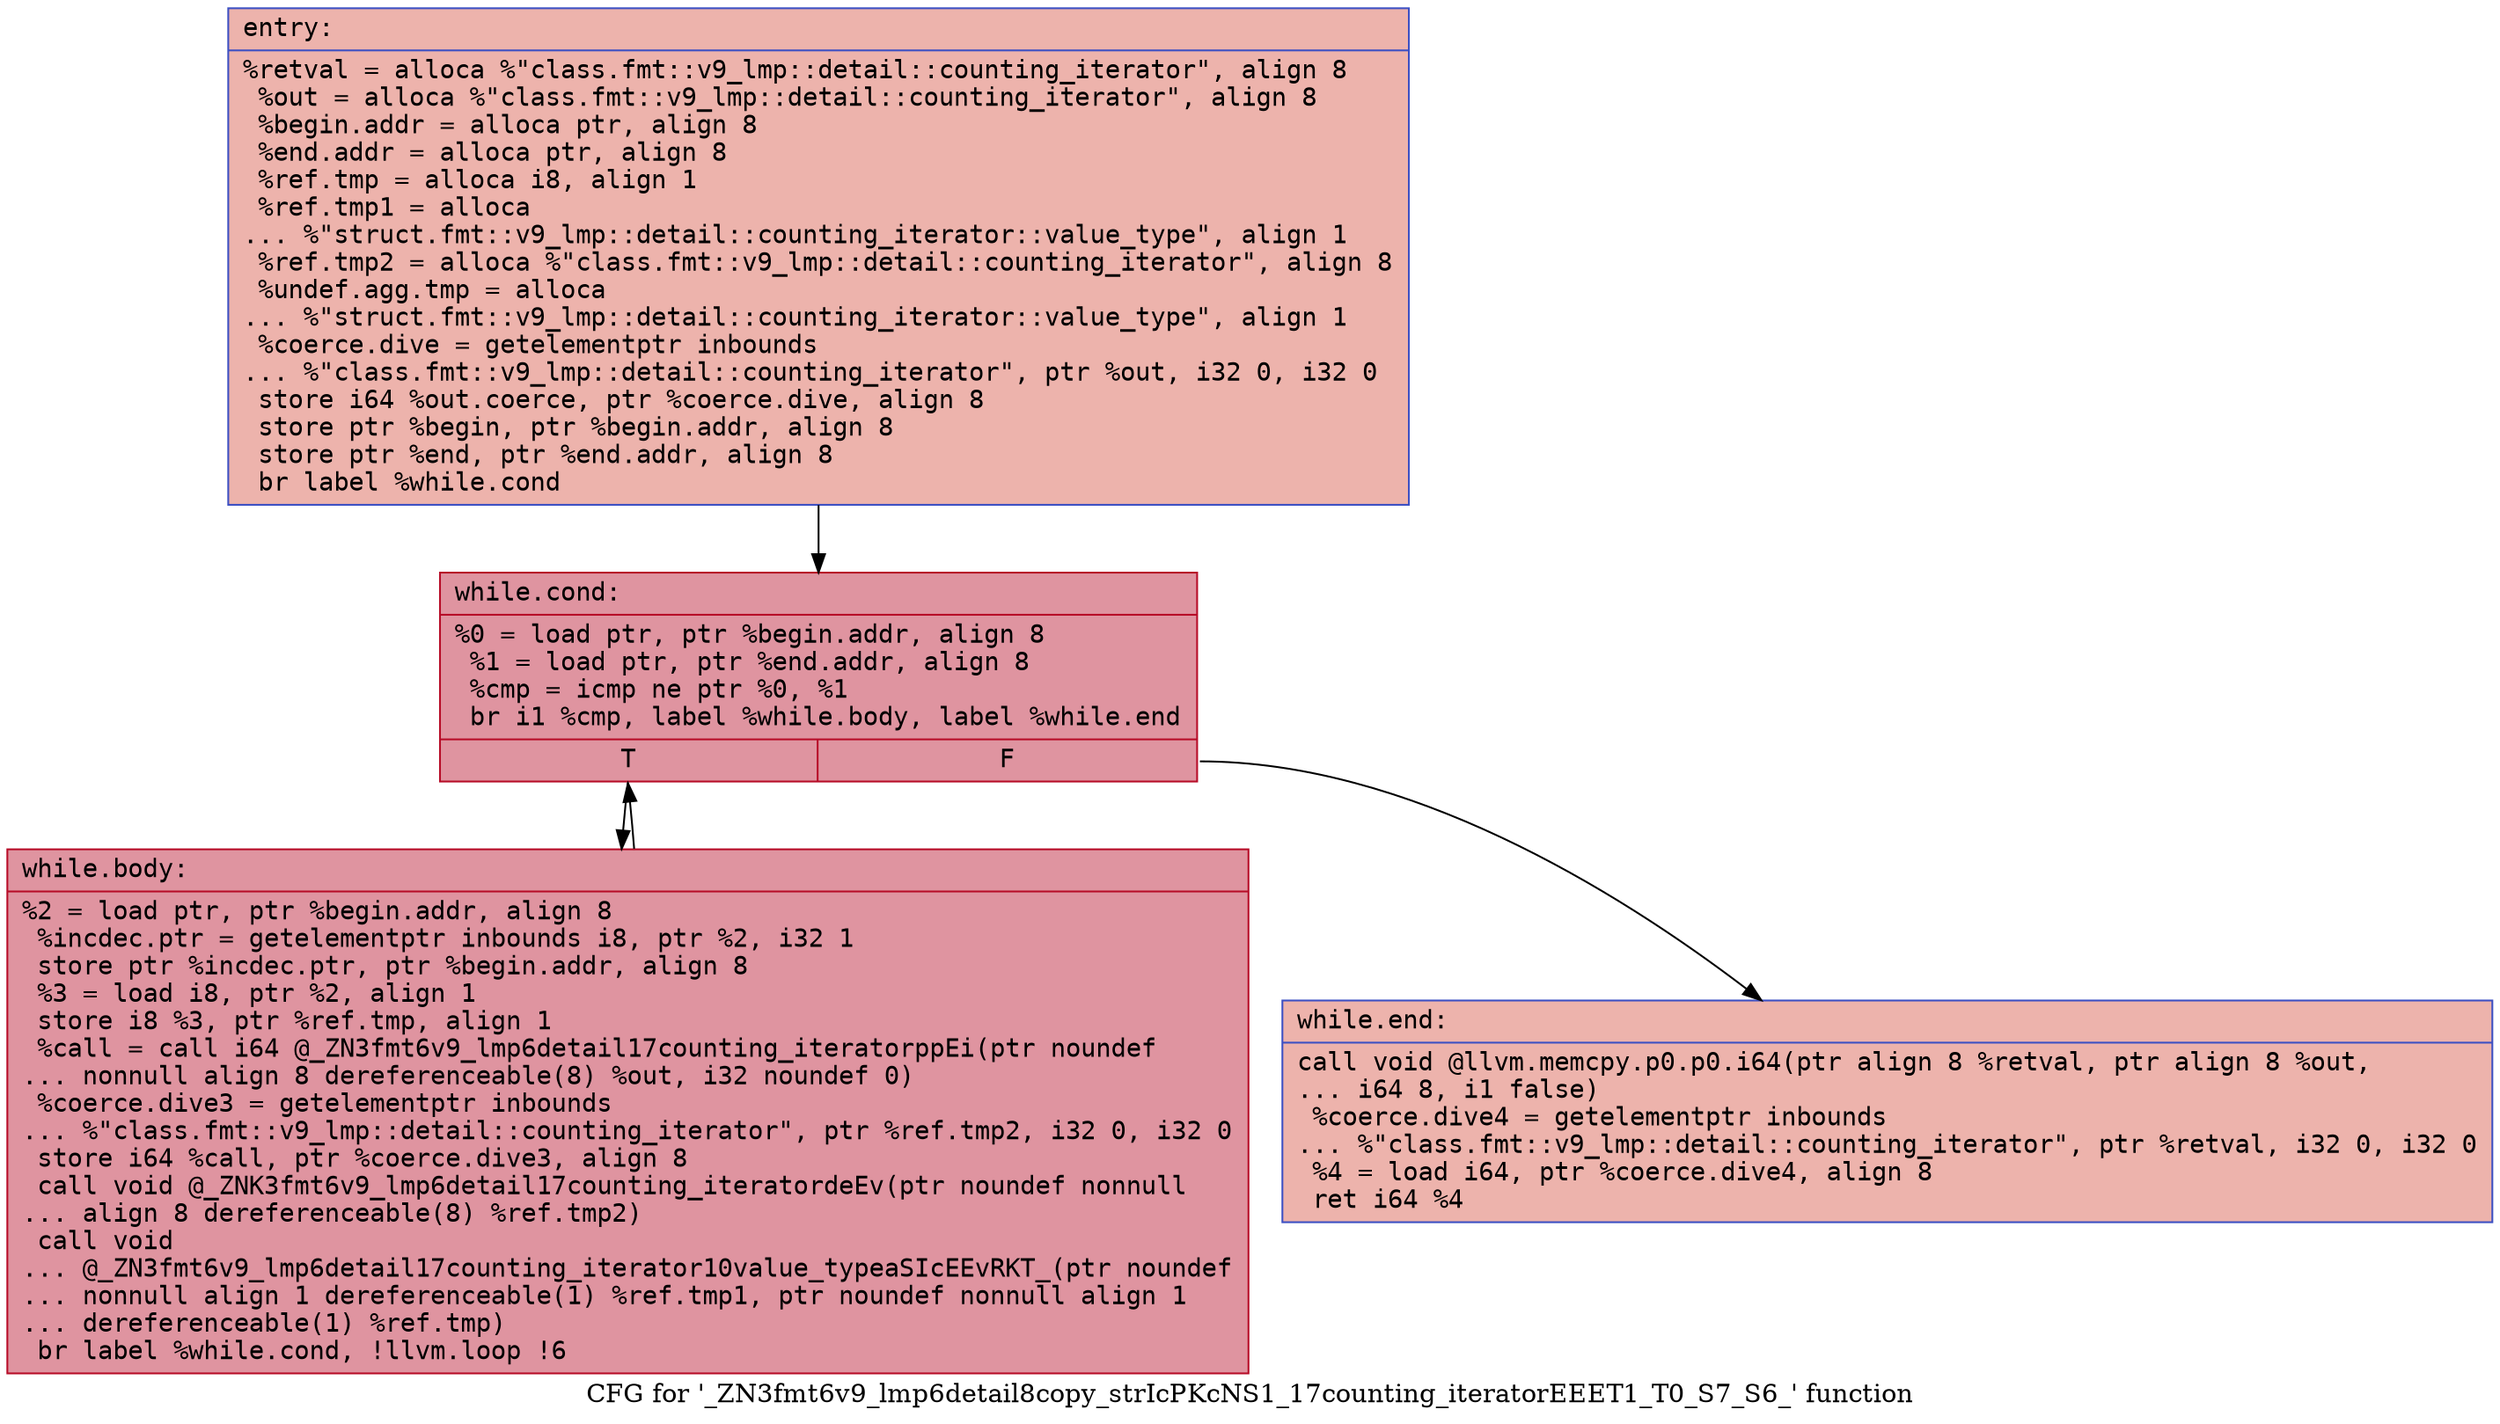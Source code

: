 digraph "CFG for '_ZN3fmt6v9_lmp6detail8copy_strIcPKcNS1_17counting_iteratorEEET1_T0_S7_S6_' function" {
	label="CFG for '_ZN3fmt6v9_lmp6detail8copy_strIcPKcNS1_17counting_iteratorEEET1_T0_S7_S6_' function";

	Node0x55fec36cec30 [shape=record,color="#3d50c3ff", style=filled, fillcolor="#d6524470" fontname="Courier",label="{entry:\l|  %retval = alloca %\"class.fmt::v9_lmp::detail::counting_iterator\", align 8\l  %out = alloca %\"class.fmt::v9_lmp::detail::counting_iterator\", align 8\l  %begin.addr = alloca ptr, align 8\l  %end.addr = alloca ptr, align 8\l  %ref.tmp = alloca i8, align 1\l  %ref.tmp1 = alloca\l... %\"struct.fmt::v9_lmp::detail::counting_iterator::value_type\", align 1\l  %ref.tmp2 = alloca %\"class.fmt::v9_lmp::detail::counting_iterator\", align 8\l  %undef.agg.tmp = alloca\l... %\"struct.fmt::v9_lmp::detail::counting_iterator::value_type\", align 1\l  %coerce.dive = getelementptr inbounds\l... %\"class.fmt::v9_lmp::detail::counting_iterator\", ptr %out, i32 0, i32 0\l  store i64 %out.coerce, ptr %coerce.dive, align 8\l  store ptr %begin, ptr %begin.addr, align 8\l  store ptr %end, ptr %end.addr, align 8\l  br label %while.cond\l}"];
	Node0x55fec36cec30 -> Node0x55fec36cf590[tooltip="entry -> while.cond\nProbability 100.00%" ];
	Node0x55fec36cf590 [shape=record,color="#b70d28ff", style=filled, fillcolor="#b70d2870" fontname="Courier",label="{while.cond:\l|  %0 = load ptr, ptr %begin.addr, align 8\l  %1 = load ptr, ptr %end.addr, align 8\l  %cmp = icmp ne ptr %0, %1\l  br i1 %cmp, label %while.body, label %while.end\l|{<s0>T|<s1>F}}"];
	Node0x55fec36cf590:s0 -> Node0x55fec36cf830[tooltip="while.cond -> while.body\nProbability 96.88%" ];
	Node0x55fec36cf590:s1 -> Node0x55fec36cf8b0[tooltip="while.cond -> while.end\nProbability 3.12%" ];
	Node0x55fec36cf830 [shape=record,color="#b70d28ff", style=filled, fillcolor="#b70d2870" fontname="Courier",label="{while.body:\l|  %2 = load ptr, ptr %begin.addr, align 8\l  %incdec.ptr = getelementptr inbounds i8, ptr %2, i32 1\l  store ptr %incdec.ptr, ptr %begin.addr, align 8\l  %3 = load i8, ptr %2, align 1\l  store i8 %3, ptr %ref.tmp, align 1\l  %call = call i64 @_ZN3fmt6v9_lmp6detail17counting_iteratorppEi(ptr noundef\l... nonnull align 8 dereferenceable(8) %out, i32 noundef 0)\l  %coerce.dive3 = getelementptr inbounds\l... %\"class.fmt::v9_lmp::detail::counting_iterator\", ptr %ref.tmp2, i32 0, i32 0\l  store i64 %call, ptr %coerce.dive3, align 8\l  call void @_ZNK3fmt6v9_lmp6detail17counting_iteratordeEv(ptr noundef nonnull\l... align 8 dereferenceable(8) %ref.tmp2)\l  call void\l... @_ZN3fmt6v9_lmp6detail17counting_iterator10value_typeaSIcEEvRKT_(ptr noundef\l... nonnull align 1 dereferenceable(1) %ref.tmp1, ptr noundef nonnull align 1\l... dereferenceable(1) %ref.tmp)\l  br label %while.cond, !llvm.loop !6\l}"];
	Node0x55fec36cf830 -> Node0x55fec36cf590[tooltip="while.body -> while.cond\nProbability 100.00%" ];
	Node0x55fec36cf8b0 [shape=record,color="#3d50c3ff", style=filled, fillcolor="#d6524470" fontname="Courier",label="{while.end:\l|  call void @llvm.memcpy.p0.p0.i64(ptr align 8 %retval, ptr align 8 %out,\l... i64 8, i1 false)\l  %coerce.dive4 = getelementptr inbounds\l... %\"class.fmt::v9_lmp::detail::counting_iterator\", ptr %retval, i32 0, i32 0\l  %4 = load i64, ptr %coerce.dive4, align 8\l  ret i64 %4\l}"];
}
